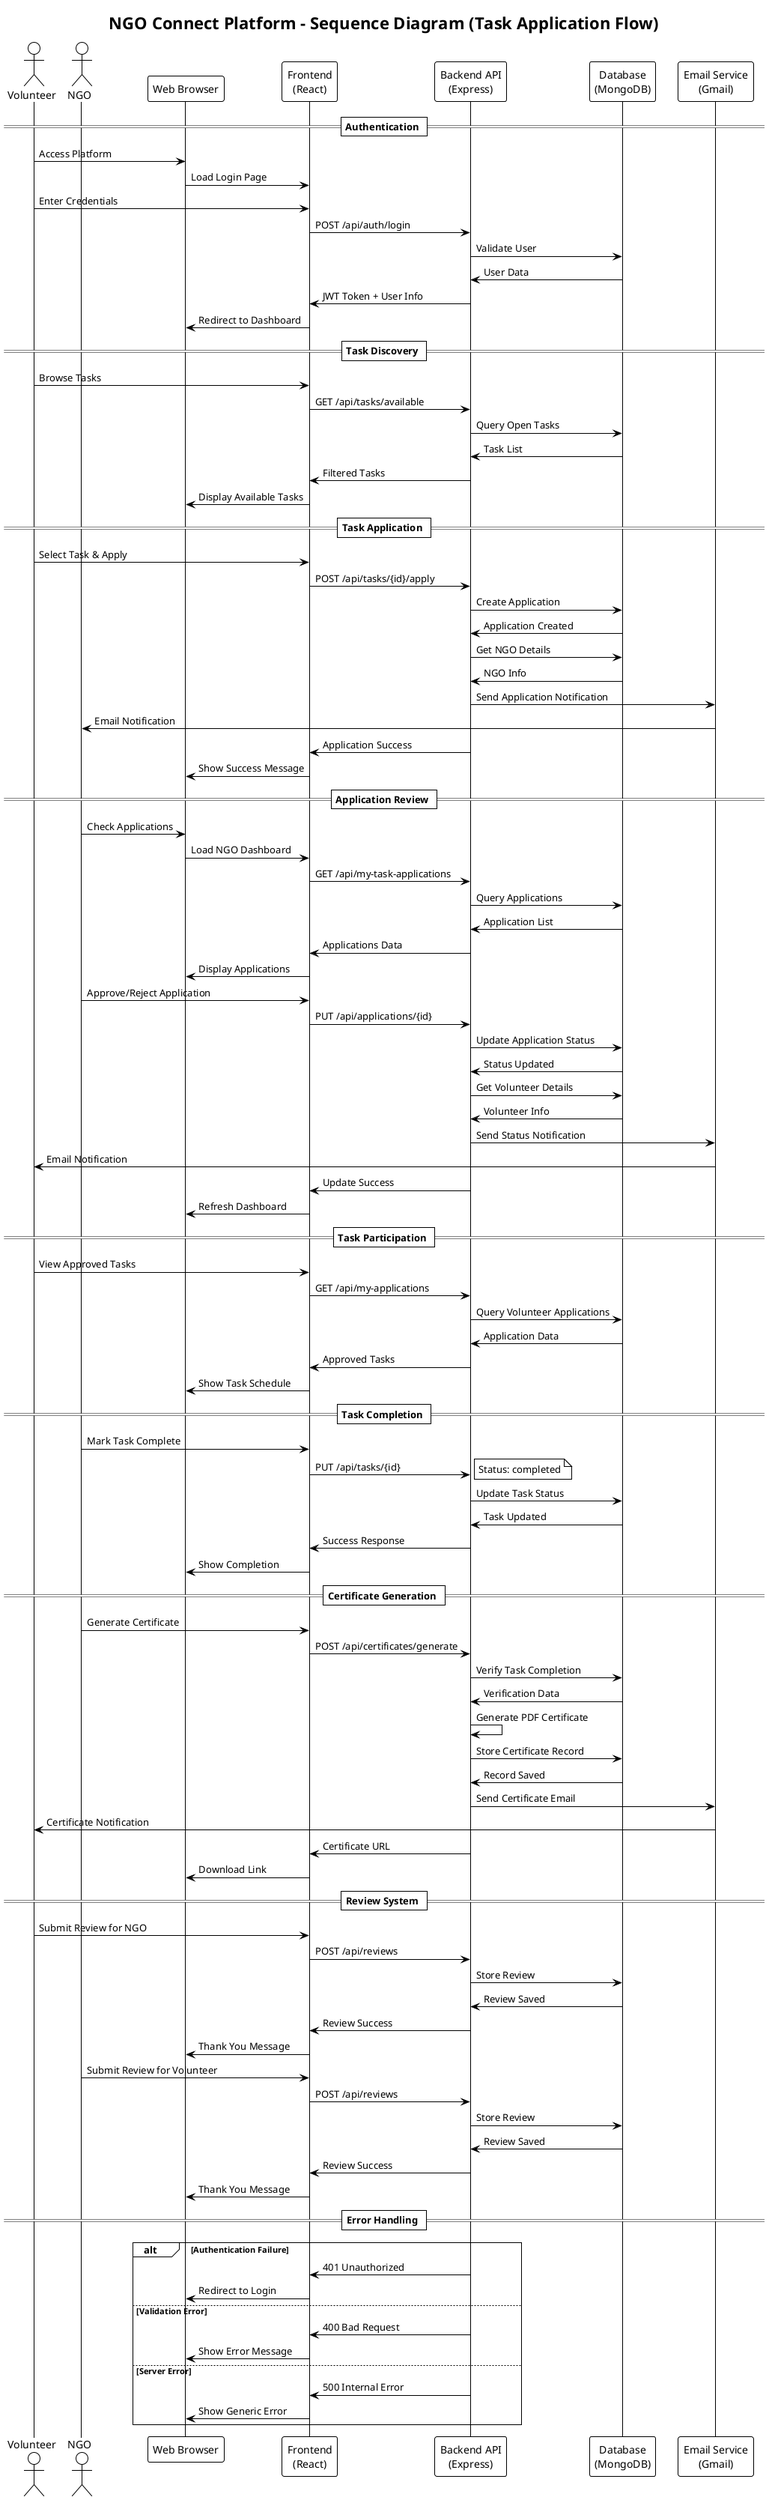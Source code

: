 @startuml NGO_Connect_Sequence_Diagram
!theme plain
title NGO Connect Platform - Sequence Diagram (Task Application Flow)

actor Volunteer as V
actor NGO as N
participant "Web Browser" as WB
participant "Frontend\n(React)" as FE
participant "Backend API\n(Express)" as BE
participant "Database\n(MongoDB)" as DB
participant "Email Service\n(Gmail)" as ES

== Authentication ==
V -> WB: Access Platform
WB -> FE: Load Login Page
V -> FE: Enter Credentials
FE -> BE: POST /api/auth/login
BE -> DB: Validate User
DB -> BE: User Data
BE -> FE: JWT Token + User Info
FE -> WB: Redirect to Dashboard

== Task Discovery ==
V -> FE: Browse Tasks
FE -> BE: GET /api/tasks/available
BE -> DB: Query Open Tasks
DB -> BE: Task List
BE -> FE: Filtered Tasks
FE -> WB: Display Available Tasks

== Task Application ==
V -> FE: Select Task & Apply
FE -> BE: POST /api/tasks/{id}/apply
BE -> DB: Create Application
DB -> BE: Application Created
BE -> DB: Get NGO Details
DB -> BE: NGO Info
BE -> ES: Send Application Notification
ES -> N: Email Notification
BE -> FE: Application Success
FE -> WB: Show Success Message

== Application Review ==
N -> WB: Check Applications
WB -> FE: Load NGO Dashboard
FE -> BE: GET /api/my-task-applications
BE -> DB: Query Applications
DB -> BE: Application List
BE -> FE: Applications Data
FE -> WB: Display Applications

N -> FE: Approve/Reject Application
FE -> BE: PUT /api/applications/{id}
BE -> DB: Update Application Status
DB -> BE: Status Updated
BE -> DB: Get Volunteer Details
DB -> BE: Volunteer Info
BE -> ES: Send Status Notification
ES -> V: Email Notification
BE -> FE: Update Success
FE -> WB: Refresh Dashboard

== Task Participation ==
V -> FE: View Approved Tasks
FE -> BE: GET /api/my-applications
BE -> DB: Query Volunteer Applications
DB -> BE: Application Data
BE -> FE: Approved Tasks
FE -> WB: Show Task Schedule

== Task Completion ==
N -> FE: Mark Task Complete
FE -> BE: PUT /api/tasks/{id}
note right: Status: completed
BE -> DB: Update Task Status
DB -> BE: Task Updated
BE -> FE: Success Response
FE -> WB: Show Completion

== Certificate Generation ==
N -> FE: Generate Certificate
FE -> BE: POST /api/certificates/generate
BE -> DB: Verify Task Completion
DB -> BE: Verification Data
BE -> BE: Generate PDF Certificate
BE -> DB: Store Certificate Record
DB -> BE: Record Saved
BE -> ES: Send Certificate Email
ES -> V: Certificate Notification
BE -> FE: Certificate URL
FE -> WB: Download Link

== Review System ==
V -> FE: Submit Review for NGO
FE -> BE: POST /api/reviews
BE -> DB: Store Review
DB -> BE: Review Saved
BE -> FE: Review Success
FE -> WB: Thank You Message

N -> FE: Submit Review for Volunteer
FE -> BE: POST /api/reviews
BE -> DB: Store Review
DB -> BE: Review Saved
BE -> FE: Review Success
FE -> WB: Thank You Message

== Error Handling ==
alt Authentication Failure
  BE -> FE: 401 Unauthorized
  FE -> WB: Redirect to Login
else Validation Error
  BE -> FE: 400 Bad Request
  FE -> WB: Show Error Message
else Server Error
  BE -> FE: 500 Internal Error
  FE -> WB: Show Generic Error
end

@enduml
